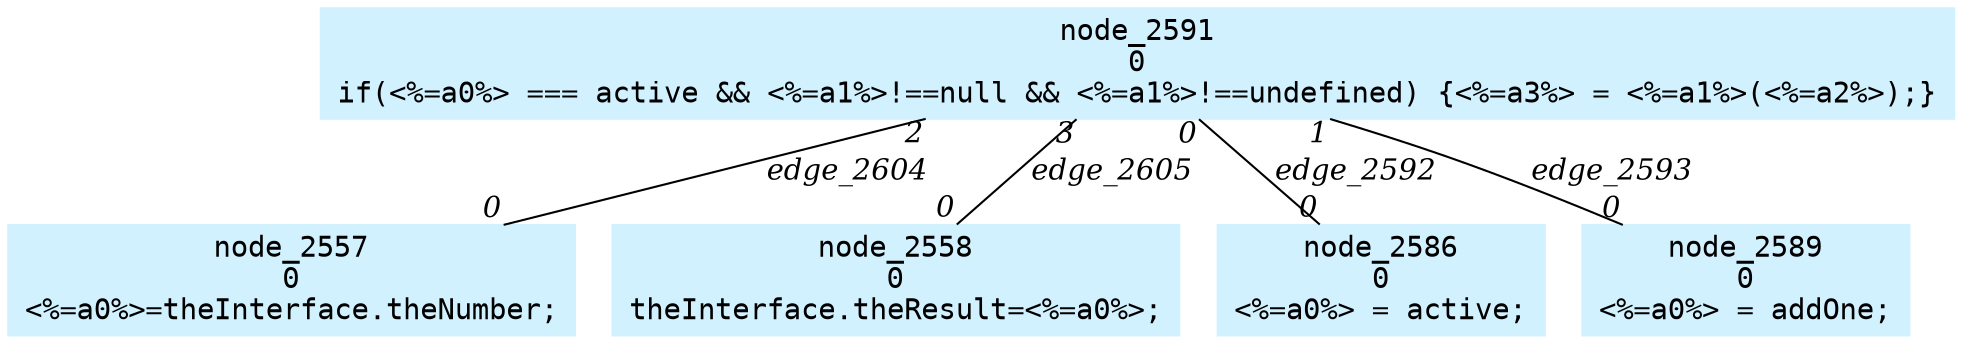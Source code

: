 digraph g{node_2557 [shape=box, style=filled, color="#d1f1ff", fontname="Courier", label="node_2557
0
<%=a0%>=theInterface.theNumber;
" ]
node_2558 [shape=box, style=filled, color="#d1f1ff", fontname="Courier", label="node_2558
0
theInterface.theResult=<%=a0%>;
" ]
node_2586 [shape=box, style=filled, color="#d1f1ff", fontname="Courier", label="node_2586
0
<%=a0%> = active;
" ]
node_2589 [shape=box, style=filled, color="#d1f1ff", fontname="Courier", label="node_2589
0
<%=a0%> = addOne;
" ]
node_2591 [shape=box, style=filled, color="#d1f1ff", fontname="Courier", label="node_2591
0
if(<%=a0%> === active && <%=a1%>!==null && <%=a1%>!==undefined) {<%=a3%> = <%=a1%>(<%=a2%>);}
" ]
node_2591 -> node_2586 [dir=none, arrowHead=none, fontname="Times-Italic", label="edge_2592",  headlabel="0", taillabel="0" ]
node_2591 -> node_2589 [dir=none, arrowHead=none, fontname="Times-Italic", label="edge_2593",  headlabel="0", taillabel="1" ]
node_2591 -> node_2557 [dir=none, arrowHead=none, fontname="Times-Italic", label="edge_2604",  headlabel="0", taillabel="2" ]
node_2591 -> node_2558 [dir=none, arrowHead=none, fontname="Times-Italic", label="edge_2605",  headlabel="0", taillabel="3" ]
}